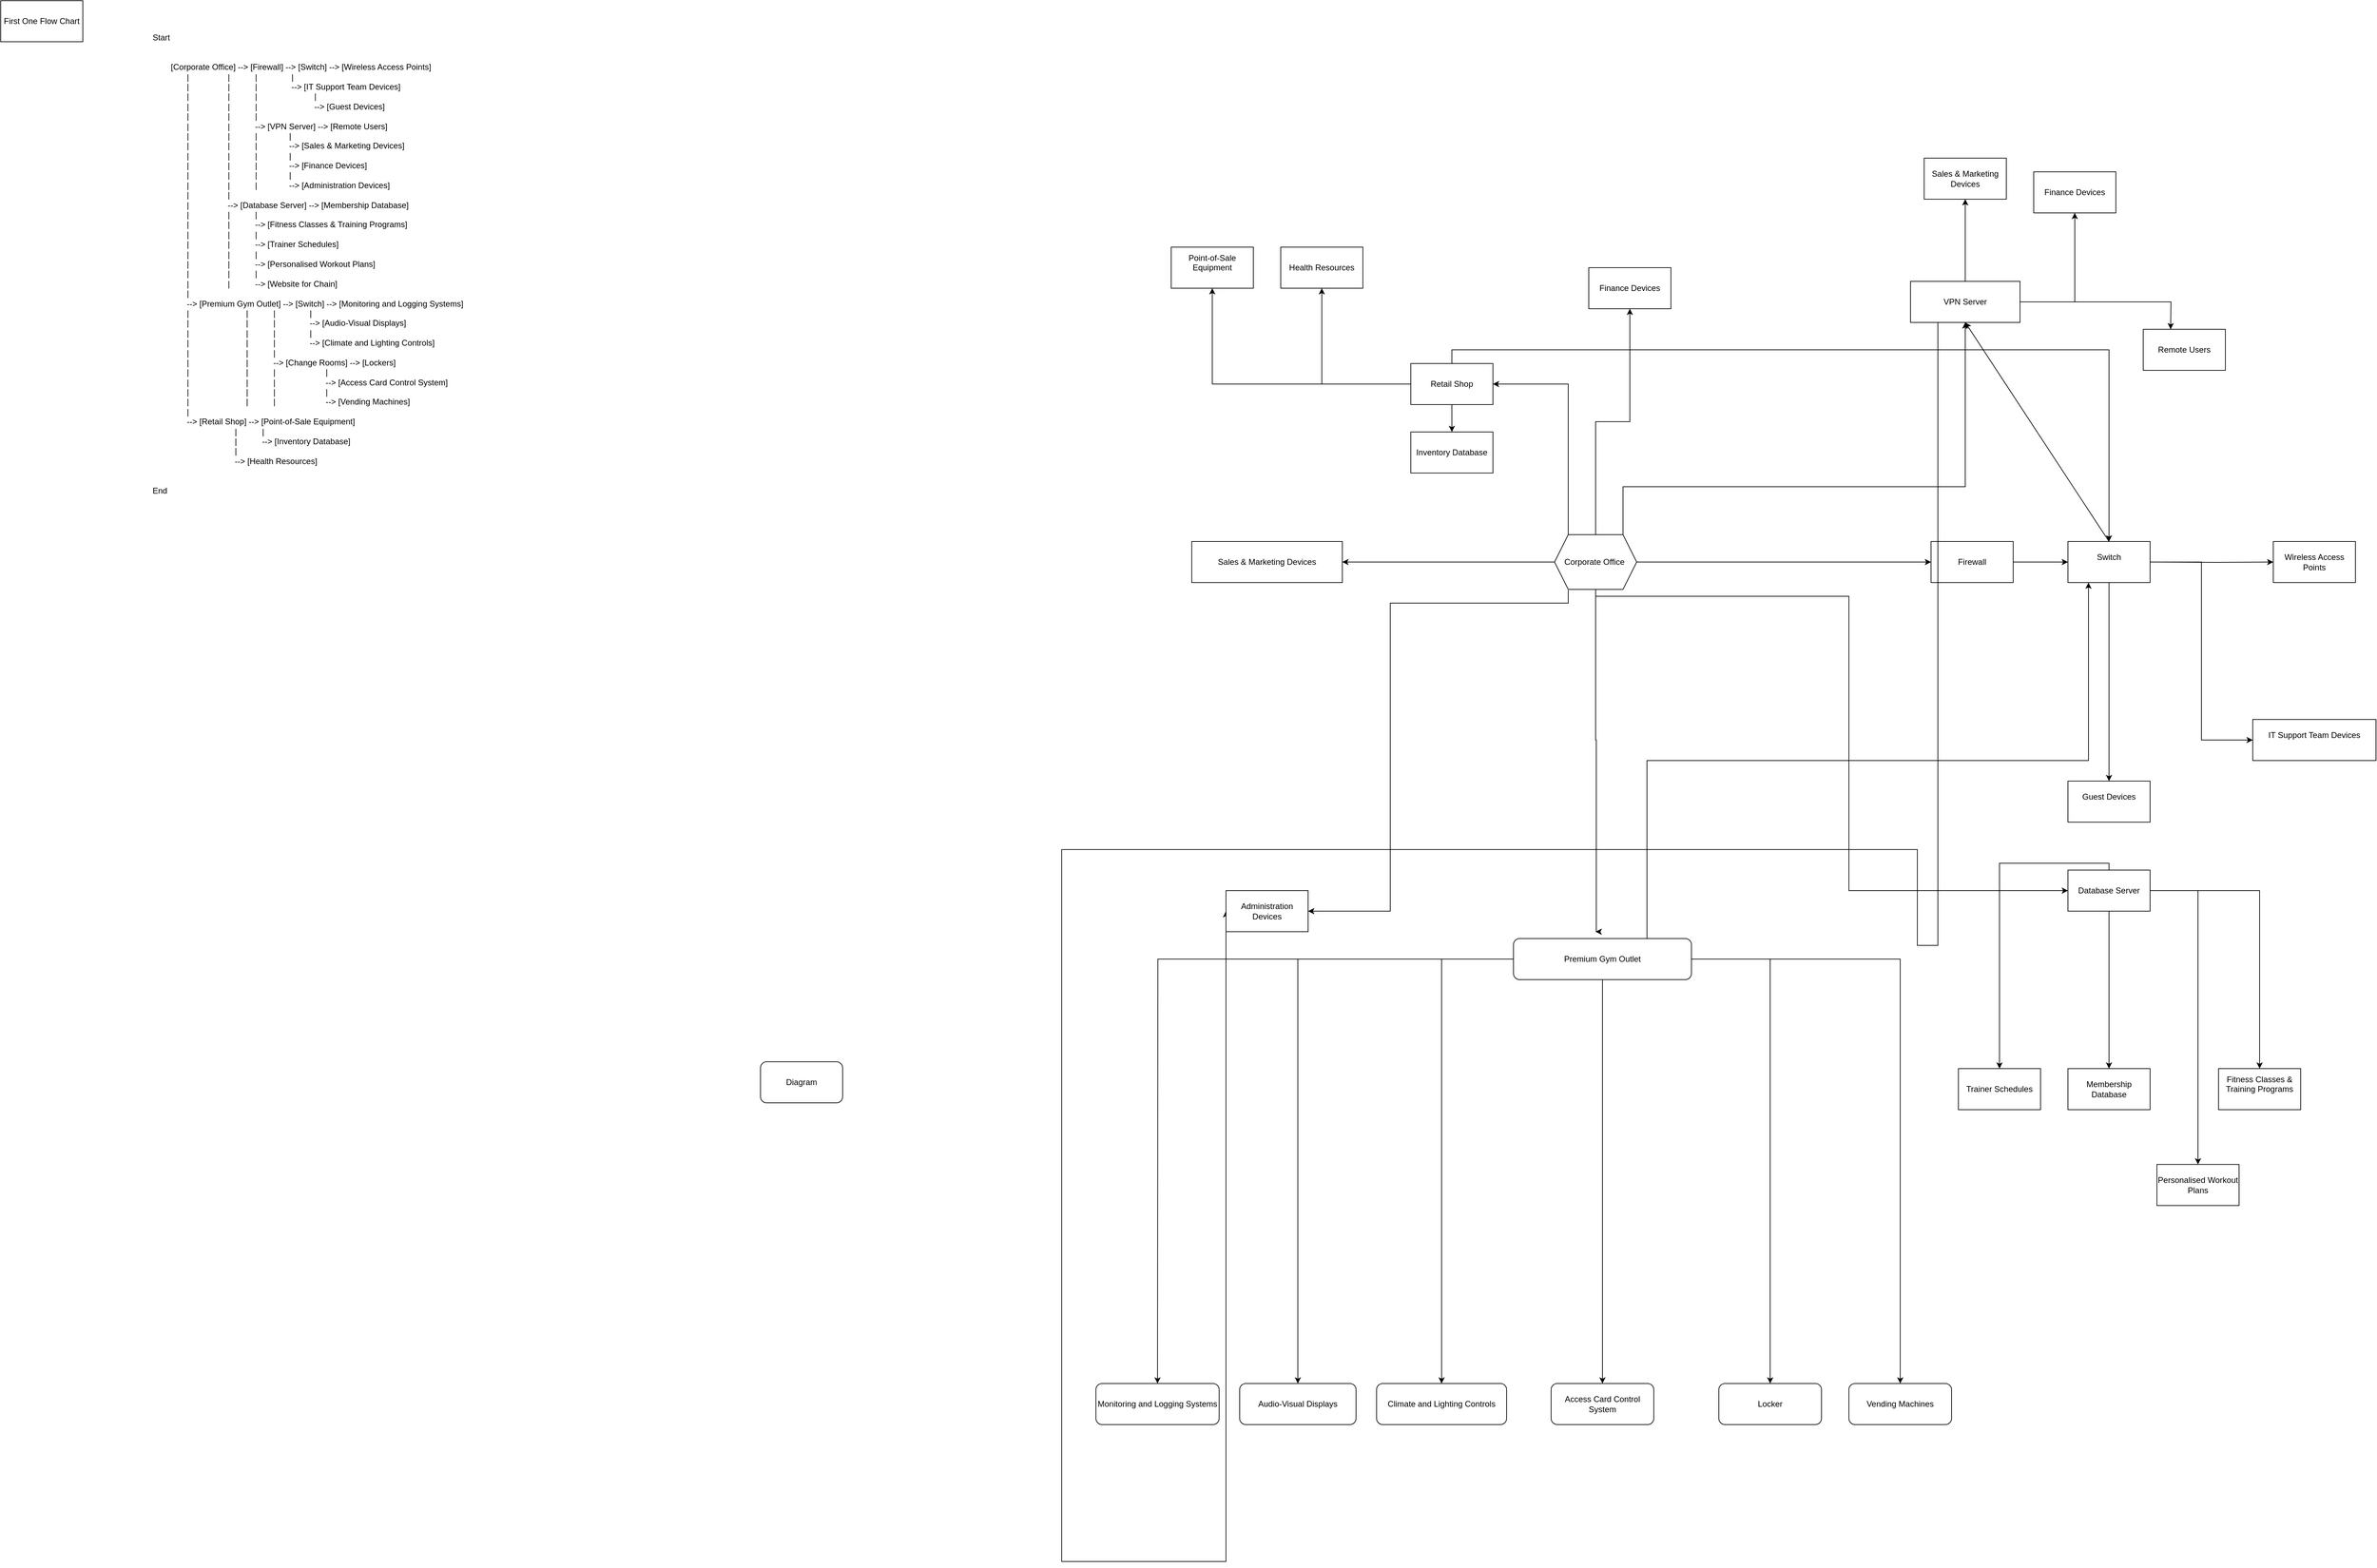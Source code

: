 <mxfile version="24.2.7" type="github">
  <diagram name="Page-1" id="nvy7uOrWsjUSk5zU5eBN">
    <mxGraphModel dx="1434" dy="786" grid="1" gridSize="10" guides="1" tooltips="1" connect="1" arrows="1" fold="1" page="1" pageScale="1" pageWidth="4681" pageHeight="3300" math="0" shadow="0">
      <root>
        <mxCell id="0" />
        <mxCell id="1" parent="0" />
        <mxCell id="oyg4kVYM0f8zrYxWqMyF-1" value="" style="edgeStyle=orthogonalEdgeStyle;rounded=0;orthogonalLoop=1;jettySize=auto;html=1;" parent="1" source="oyg4kVYM0f8zrYxWqMyF-9" target="oyg4kVYM0f8zrYxWqMyF-11" edge="1">
          <mxGeometry relative="1" as="geometry" />
        </mxCell>
        <mxCell id="oyg4kVYM0f8zrYxWqMyF-2" value="" style="edgeStyle=orthogonalEdgeStyle;rounded=0;orthogonalLoop=1;jettySize=auto;html=1;" parent="1" source="oyg4kVYM0f8zrYxWqMyF-9" target="oyg4kVYM0f8zrYxWqMyF-12" edge="1">
          <mxGeometry relative="1" as="geometry" />
        </mxCell>
        <mxCell id="oyg4kVYM0f8zrYxWqMyF-3" style="edgeStyle=orthogonalEdgeStyle;rounded=0;orthogonalLoop=1;jettySize=auto;html=1;entryX=0.5;entryY=1;entryDx=0;entryDy=0;" parent="1" source="oyg4kVYM0f8zrYxWqMyF-9" target="oyg4kVYM0f8zrYxWqMyF-17" edge="1">
          <mxGeometry relative="1" as="geometry">
            <mxPoint x="2390" y="700" as="targetPoint" />
            <Array as="points">
              <mxPoint x="2430" y="800" />
              <mxPoint x="2930" y="800" />
            </Array>
          </mxGeometry>
        </mxCell>
        <mxCell id="oyg4kVYM0f8zrYxWqMyF-4" value="" style="edgeStyle=orthogonalEdgeStyle;rounded=0;orthogonalLoop=1;jettySize=auto;html=1;exitX=0.167;exitY=1.013;exitDx=0;exitDy=0;exitPerimeter=0;" parent="1" source="oyg4kVYM0f8zrYxWqMyF-9" target="oyg4kVYM0f8zrYxWqMyF-18" edge="1">
          <mxGeometry relative="1" as="geometry">
            <mxPoint x="2350" y="970" as="sourcePoint" />
            <Array as="points">
              <mxPoint x="2350" y="970" />
              <mxPoint x="2090" y="970" />
            </Array>
          </mxGeometry>
        </mxCell>
        <mxCell id="oyg4kVYM0f8zrYxWqMyF-5" value="" style="edgeStyle=orthogonalEdgeStyle;rounded=0;orthogonalLoop=1;jettySize=auto;html=1;" parent="1" source="oyg4kVYM0f8zrYxWqMyF-9" target="oyg4kVYM0f8zrYxWqMyF-23" edge="1">
          <mxGeometry relative="1" as="geometry">
            <Array as="points">
              <mxPoint x="2350" y="650" />
            </Array>
          </mxGeometry>
        </mxCell>
        <mxCell id="oyg4kVYM0f8zrYxWqMyF-6" value="" style="edgeStyle=orthogonalEdgeStyle;rounded=0;orthogonalLoop=1;jettySize=auto;html=1;" parent="1" source="oyg4kVYM0f8zrYxWqMyF-9" target="oyg4kVYM0f8zrYxWqMyF-28" edge="1">
          <mxGeometry relative="1" as="geometry">
            <Array as="points">
              <mxPoint x="2390" y="960" />
              <mxPoint x="2760" y="960" />
            </Array>
          </mxGeometry>
        </mxCell>
        <mxCell id="oyg4kVYM0f8zrYxWqMyF-7" style="edgeStyle=orthogonalEdgeStyle;rounded=0;orthogonalLoop=1;jettySize=auto;html=1;" parent="1" source="oyg4kVYM0f8zrYxWqMyF-9" edge="1">
          <mxGeometry relative="1" as="geometry">
            <mxPoint x="2390" y="1450" as="targetPoint" />
            <Array as="points">
              <mxPoint x="2390" y="1170" />
              <mxPoint x="2391" y="1390" />
            </Array>
          </mxGeometry>
        </mxCell>
        <mxCell id="oyg4kVYM0f8zrYxWqMyF-8" value="" style="edgeStyle=orthogonalEdgeStyle;rounded=0;orthogonalLoop=1;jettySize=auto;html=1;" parent="1" source="oyg4kVYM0f8zrYxWqMyF-9" target="oyg4kVYM0f8zrYxWqMyF-29" edge="1">
          <mxGeometry relative="1" as="geometry" />
        </mxCell>
        <mxCell id="oyg4kVYM0f8zrYxWqMyF-9" value="Corporate Office&amp;nbsp;" style="shape=hexagon;perimeter=hexagonPerimeter2;whiteSpace=wrap;html=1;fixedSize=1;" parent="1" vertex="1">
          <mxGeometry x="2330" y="870" width="120" height="80" as="geometry" />
        </mxCell>
        <mxCell id="oyg4kVYM0f8zrYxWqMyF-10" value="" style="edgeStyle=orthogonalEdgeStyle;rounded=0;orthogonalLoop=1;jettySize=auto;html=1;" parent="1" source="oyg4kVYM0f8zrYxWqMyF-11" target="oyg4kVYM0f8zrYxWqMyF-45" edge="1">
          <mxGeometry relative="1" as="geometry" />
        </mxCell>
        <mxCell id="oyg4kVYM0f8zrYxWqMyF-11" value="Firewall" style="whiteSpace=wrap;html=1;" parent="1" vertex="1">
          <mxGeometry x="2880" y="880" width="120" height="60" as="geometry" />
        </mxCell>
        <mxCell id="oyg4kVYM0f8zrYxWqMyF-12" value="Sales &amp;amp; Marketing Devices" style="whiteSpace=wrap;html=1;" parent="1" vertex="1">
          <mxGeometry x="1800" y="880" width="220" height="60" as="geometry" />
        </mxCell>
        <mxCell id="oyg4kVYM0f8zrYxWqMyF-13" value="" style="edgeStyle=orthogonalEdgeStyle;rounded=0;orthogonalLoop=1;jettySize=auto;html=1;" parent="1" source="oyg4kVYM0f8zrYxWqMyF-17" edge="1">
          <mxGeometry relative="1" as="geometry">
            <mxPoint x="3230" y="570.0" as="targetPoint" />
          </mxGeometry>
        </mxCell>
        <mxCell id="oyg4kVYM0f8zrYxWqMyF-14" value="" style="edgeStyle=orthogonalEdgeStyle;rounded=0;orthogonalLoop=1;jettySize=auto;html=1;" parent="1" source="oyg4kVYM0f8zrYxWqMyF-17" target="oyg4kVYM0f8zrYxWqMyF-51" edge="1">
          <mxGeometry relative="1" as="geometry" />
        </mxCell>
        <mxCell id="oyg4kVYM0f8zrYxWqMyF-15" value="" style="edgeStyle=orthogonalEdgeStyle;rounded=0;orthogonalLoop=1;jettySize=auto;html=1;" parent="1" source="oyg4kVYM0f8zrYxWqMyF-17" target="oyg4kVYM0f8zrYxWqMyF-52" edge="1">
          <mxGeometry relative="1" as="geometry" />
        </mxCell>
        <mxCell id="oyg4kVYM0f8zrYxWqMyF-16" style="edgeStyle=orthogonalEdgeStyle;rounded=0;orthogonalLoop=1;jettySize=auto;html=1;exitX=0.25;exitY=0;exitDx=0;exitDy=0;entryX=0;entryY=0.5;entryDx=0;entryDy=0;" parent="1" source="oyg4kVYM0f8zrYxWqMyF-17" target="oyg4kVYM0f8zrYxWqMyF-18" edge="1">
          <mxGeometry relative="1" as="geometry">
            <Array as="points">
              <mxPoint x="2860" y="1470" />
              <mxPoint x="2860" y="1330" />
              <mxPoint x="1610" y="1330" />
              <mxPoint x="1610" y="2370" />
            </Array>
          </mxGeometry>
        </mxCell>
        <mxCell id="oyg4kVYM0f8zrYxWqMyF-17" value="VPN Server" style="rounded=0;whiteSpace=wrap;html=1;" parent="1" vertex="1">
          <mxGeometry x="2850" y="500" width="160" height="60" as="geometry" />
        </mxCell>
        <mxCell id="oyg4kVYM0f8zrYxWqMyF-18" value="Administration Devices" style="whiteSpace=wrap;html=1;" parent="1" vertex="1">
          <mxGeometry x="1850" y="1390" width="120" height="60" as="geometry" />
        </mxCell>
        <mxCell id="oyg4kVYM0f8zrYxWqMyF-19" value="" style="edgeStyle=orthogonalEdgeStyle;rounded=0;orthogonalLoop=1;jettySize=auto;html=1;" parent="1" source="oyg4kVYM0f8zrYxWqMyF-23" target="oyg4kVYM0f8zrYxWqMyF-59" edge="1">
          <mxGeometry relative="1" as="geometry" />
        </mxCell>
        <mxCell id="oyg4kVYM0f8zrYxWqMyF-20" value="" style="edgeStyle=orthogonalEdgeStyle;rounded=0;orthogonalLoop=1;jettySize=auto;html=1;" parent="1" source="oyg4kVYM0f8zrYxWqMyF-23" target="oyg4kVYM0f8zrYxWqMyF-60" edge="1">
          <mxGeometry relative="1" as="geometry" />
        </mxCell>
        <mxCell id="oyg4kVYM0f8zrYxWqMyF-21" value="" style="edgeStyle=orthogonalEdgeStyle;rounded=0;orthogonalLoop=1;jettySize=auto;html=1;" parent="1" source="oyg4kVYM0f8zrYxWqMyF-23" target="oyg4kVYM0f8zrYxWqMyF-61" edge="1">
          <mxGeometry relative="1" as="geometry" />
        </mxCell>
        <mxCell id="oyg4kVYM0f8zrYxWqMyF-22" style="edgeStyle=orthogonalEdgeStyle;rounded=0;orthogonalLoop=1;jettySize=auto;html=1;entryX=0.5;entryY=0;entryDx=0;entryDy=0;exitX=0.5;exitY=0;exitDx=0;exitDy=0;" parent="1" source="oyg4kVYM0f8zrYxWqMyF-23" target="oyg4kVYM0f8zrYxWqMyF-45" edge="1">
          <mxGeometry relative="1" as="geometry">
            <mxPoint x="2520" y="450" as="targetPoint" />
          </mxGeometry>
        </mxCell>
        <mxCell id="oyg4kVYM0f8zrYxWqMyF-23" value="Retail Shop" style="whiteSpace=wrap;html=1;" parent="1" vertex="1">
          <mxGeometry x="2120" y="620" width="120" height="60" as="geometry" />
        </mxCell>
        <mxCell id="oyg4kVYM0f8zrYxWqMyF-24" value="" style="edgeStyle=orthogonalEdgeStyle;rounded=0;orthogonalLoop=1;jettySize=auto;html=1;" parent="1" source="oyg4kVYM0f8zrYxWqMyF-28" target="oyg4kVYM0f8zrYxWqMyF-38" edge="1">
          <mxGeometry relative="1" as="geometry" />
        </mxCell>
        <mxCell id="oyg4kVYM0f8zrYxWqMyF-25" value="" style="edgeStyle=orthogonalEdgeStyle;rounded=0;orthogonalLoop=1;jettySize=auto;html=1;" parent="1" source="oyg4kVYM0f8zrYxWqMyF-28" target="oyg4kVYM0f8zrYxWqMyF-39" edge="1">
          <mxGeometry relative="1" as="geometry" />
        </mxCell>
        <mxCell id="oyg4kVYM0f8zrYxWqMyF-26" value="" style="edgeStyle=orthogonalEdgeStyle;rounded=0;orthogonalLoop=1;jettySize=auto;html=1;" parent="1" source="oyg4kVYM0f8zrYxWqMyF-28" target="oyg4kVYM0f8zrYxWqMyF-40" edge="1">
          <mxGeometry relative="1" as="geometry">
            <Array as="points">
              <mxPoint x="3140" y="1350" />
              <mxPoint x="2980" y="1350" />
            </Array>
          </mxGeometry>
        </mxCell>
        <mxCell id="oyg4kVYM0f8zrYxWqMyF-27" value="" style="edgeStyle=orthogonalEdgeStyle;rounded=0;orthogonalLoop=1;jettySize=auto;html=1;" parent="1" source="oyg4kVYM0f8zrYxWqMyF-28" target="oyg4kVYM0f8zrYxWqMyF-41" edge="1">
          <mxGeometry relative="1" as="geometry" />
        </mxCell>
        <mxCell id="oyg4kVYM0f8zrYxWqMyF-28" value="Database Server" style="whiteSpace=wrap;html=1;" parent="1" vertex="1">
          <mxGeometry x="3080" y="1360" width="120" height="60" as="geometry" />
        </mxCell>
        <mxCell id="oyg4kVYM0f8zrYxWqMyF-29" value="Finance Devices" style="whiteSpace=wrap;html=1;" parent="1" vertex="1">
          <mxGeometry x="2380" y="480" width="120" height="60" as="geometry" />
        </mxCell>
        <mxCell id="oyg4kVYM0f8zrYxWqMyF-30" style="edgeStyle=orthogonalEdgeStyle;rounded=0;orthogonalLoop=1;jettySize=auto;html=1;exitX=0.75;exitY=0;exitDx=0;exitDy=0;entryX=0.25;entryY=1;entryDx=0;entryDy=0;" parent="1" source="oyg4kVYM0f8zrYxWqMyF-37" target="oyg4kVYM0f8zrYxWqMyF-45" edge="1">
          <mxGeometry relative="1" as="geometry" />
        </mxCell>
        <mxCell id="oyg4kVYM0f8zrYxWqMyF-31" value="" style="edgeStyle=orthogonalEdgeStyle;rounded=0;orthogonalLoop=1;jettySize=auto;html=1;" parent="1" source="oyg4kVYM0f8zrYxWqMyF-37" edge="1">
          <mxGeometry relative="1" as="geometry">
            <mxPoint x="1750" y="2110" as="targetPoint" />
          </mxGeometry>
        </mxCell>
        <mxCell id="oyg4kVYM0f8zrYxWqMyF-32" value="" style="edgeStyle=orthogonalEdgeStyle;rounded=0;orthogonalLoop=1;jettySize=auto;html=1;" parent="1" source="oyg4kVYM0f8zrYxWqMyF-37" target="oyg4kVYM0f8zrYxWqMyF-54" edge="1">
          <mxGeometry relative="1" as="geometry" />
        </mxCell>
        <mxCell id="oyg4kVYM0f8zrYxWqMyF-33" value="" style="edgeStyle=orthogonalEdgeStyle;rounded=0;orthogonalLoop=1;jettySize=auto;html=1;" parent="1" source="oyg4kVYM0f8zrYxWqMyF-37" target="oyg4kVYM0f8zrYxWqMyF-55" edge="1">
          <mxGeometry relative="1" as="geometry" />
        </mxCell>
        <mxCell id="oyg4kVYM0f8zrYxWqMyF-34" value="" style="edgeStyle=orthogonalEdgeStyle;rounded=0;orthogonalLoop=1;jettySize=auto;html=1;" parent="1" source="oyg4kVYM0f8zrYxWqMyF-37" target="oyg4kVYM0f8zrYxWqMyF-56" edge="1">
          <mxGeometry relative="1" as="geometry" />
        </mxCell>
        <mxCell id="oyg4kVYM0f8zrYxWqMyF-35" value="" style="edgeStyle=orthogonalEdgeStyle;rounded=0;orthogonalLoop=1;jettySize=auto;html=1;" parent="1" source="oyg4kVYM0f8zrYxWqMyF-37" target="oyg4kVYM0f8zrYxWqMyF-57" edge="1">
          <mxGeometry relative="1" as="geometry" />
        </mxCell>
        <mxCell id="oyg4kVYM0f8zrYxWqMyF-36" value="" style="edgeStyle=orthogonalEdgeStyle;rounded=0;orthogonalLoop=1;jettySize=auto;html=1;" parent="1" source="oyg4kVYM0f8zrYxWqMyF-37" target="oyg4kVYM0f8zrYxWqMyF-58" edge="1">
          <mxGeometry relative="1" as="geometry" />
        </mxCell>
        <mxCell id="oyg4kVYM0f8zrYxWqMyF-37" value="Premium Gym Outlet" style="rounded=1;whiteSpace=wrap;html=1;" parent="1" vertex="1">
          <mxGeometry x="2270" y="1460" width="260" height="60" as="geometry" />
        </mxCell>
        <mxCell id="oyg4kVYM0f8zrYxWqMyF-38" value="Membership Database" style="whiteSpace=wrap;html=1;" parent="1" vertex="1">
          <mxGeometry x="3080" y="1650" width="120" height="60" as="geometry" />
        </mxCell>
        <mxCell id="oyg4kVYM0f8zrYxWqMyF-39" value="&lt;div&gt;Fitness Classes &amp;amp; Training Programs&lt;/div&gt;&lt;div&gt;&lt;br&gt;&lt;/div&gt;" style="whiteSpace=wrap;html=1;" parent="1" vertex="1">
          <mxGeometry x="3300" y="1650" width="120" height="60" as="geometry" />
        </mxCell>
        <mxCell id="oyg4kVYM0f8zrYxWqMyF-40" value="Trainer Schedules" style="whiteSpace=wrap;html=1;" parent="1" vertex="1">
          <mxGeometry x="2920" y="1650" width="120" height="60" as="geometry" />
        </mxCell>
        <mxCell id="oyg4kVYM0f8zrYxWqMyF-41" value="Personalised Workout Plans" style="whiteSpace=wrap;html=1;" parent="1" vertex="1">
          <mxGeometry x="3210" y="1790" width="120" height="60" as="geometry" />
        </mxCell>
        <mxCell id="oyg4kVYM0f8zrYxWqMyF-42" value="" style="edgeStyle=orthogonalEdgeStyle;rounded=0;orthogonalLoop=1;jettySize=auto;html=1;" parent="1" target="oyg4kVYM0f8zrYxWqMyF-46" edge="1">
          <mxGeometry relative="1" as="geometry">
            <mxPoint x="3210" y="910" as="sourcePoint" />
          </mxGeometry>
        </mxCell>
        <mxCell id="oyg4kVYM0f8zrYxWqMyF-43" value="" style="edgeStyle=orthogonalEdgeStyle;rounded=0;orthogonalLoop=1;jettySize=auto;html=1;entryX=0;entryY=0.5;entryDx=0;entryDy=0;" parent="1" source="oyg4kVYM0f8zrYxWqMyF-45" target="oyg4kVYM0f8zrYxWqMyF-47" edge="1">
          <mxGeometry relative="1" as="geometry">
            <mxPoint x="3170" y="1100" as="targetPoint" />
          </mxGeometry>
        </mxCell>
        <mxCell id="oyg4kVYM0f8zrYxWqMyF-44" value="" style="edgeStyle=orthogonalEdgeStyle;rounded=0;orthogonalLoop=1;jettySize=auto;html=1;" parent="1" source="oyg4kVYM0f8zrYxWqMyF-45" target="oyg4kVYM0f8zrYxWqMyF-48" edge="1">
          <mxGeometry relative="1" as="geometry" />
        </mxCell>
        <mxCell id="oyg4kVYM0f8zrYxWqMyF-45" value="&lt;div&gt;Switch&lt;/div&gt;&lt;div&gt;&lt;br&gt;&lt;/div&gt;" style="whiteSpace=wrap;html=1;" parent="1" vertex="1">
          <mxGeometry x="3080" y="880" width="120" height="60" as="geometry" />
        </mxCell>
        <mxCell id="oyg4kVYM0f8zrYxWqMyF-46" value="Wireless Access Points" style="whiteSpace=wrap;html=1;" parent="1" vertex="1">
          <mxGeometry x="3380" y="880" width="120" height="60" as="geometry" />
        </mxCell>
        <mxCell id="oyg4kVYM0f8zrYxWqMyF-47" value="&lt;div&gt;IT Support Team Devices&lt;/div&gt;&lt;div&gt;&lt;br&gt;&lt;/div&gt;" style="whiteSpace=wrap;html=1;" parent="1" vertex="1">
          <mxGeometry x="3350" y="1140" width="180" height="60" as="geometry" />
        </mxCell>
        <mxCell id="oyg4kVYM0f8zrYxWqMyF-48" value="&lt;div&gt;Guest Devices&lt;/div&gt;&lt;div&gt;&lt;br&gt;&lt;/div&gt;" style="whiteSpace=wrap;html=1;" parent="1" vertex="1">
          <mxGeometry x="3080" y="1230" width="120" height="60" as="geometry" />
        </mxCell>
        <mxCell id="oyg4kVYM0f8zrYxWqMyF-49" value="" style="endArrow=classic;html=1;rounded=0;entryX=0.5;entryY=1;entryDx=0;entryDy=0;" parent="1" target="oyg4kVYM0f8zrYxWqMyF-17" edge="1">
          <mxGeometry width="50" height="50" relative="1" as="geometry">
            <mxPoint x="3140" y="880" as="sourcePoint" />
            <mxPoint x="3190" y="830" as="targetPoint" />
          </mxGeometry>
        </mxCell>
        <mxCell id="oyg4kVYM0f8zrYxWqMyF-50" value="Remote Users" style="whiteSpace=wrap;html=1;rounded=0;" parent="1" vertex="1">
          <mxGeometry x="3190" y="570" width="120" height="60" as="geometry" />
        </mxCell>
        <mxCell id="oyg4kVYM0f8zrYxWqMyF-51" value="Sales &amp;amp; Marketing Devices" style="whiteSpace=wrap;html=1;rounded=0;" parent="1" vertex="1">
          <mxGeometry x="2870" y="320" width="120" height="60" as="geometry" />
        </mxCell>
        <mxCell id="oyg4kVYM0f8zrYxWqMyF-52" value="Finance Devices" style="whiteSpace=wrap;html=1;rounded=0;" parent="1" vertex="1">
          <mxGeometry x="3030" y="340" width="120" height="60" as="geometry" />
        </mxCell>
        <mxCell id="oyg4kVYM0f8zrYxWqMyF-53" value="Monitoring and Logging Systems" style="rounded=1;whiteSpace=wrap;html=1;" parent="1" vertex="1">
          <mxGeometry x="1660" y="2110" width="180" height="60" as="geometry" />
        </mxCell>
        <mxCell id="oyg4kVYM0f8zrYxWqMyF-54" value="Audio-Visual Displays" style="rounded=1;whiteSpace=wrap;html=1;" parent="1" vertex="1">
          <mxGeometry x="1870" y="2110" width="170" height="60" as="geometry" />
        </mxCell>
        <mxCell id="oyg4kVYM0f8zrYxWqMyF-55" value="Climate and Lighting Controls" style="rounded=1;whiteSpace=wrap;html=1;" parent="1" vertex="1">
          <mxGeometry x="2070" y="2110" width="190" height="60" as="geometry" />
        </mxCell>
        <mxCell id="oyg4kVYM0f8zrYxWqMyF-56" value="Vending Machines" style="rounded=1;whiteSpace=wrap;html=1;" parent="1" vertex="1">
          <mxGeometry x="2760" y="2110" width="150" height="60" as="geometry" />
        </mxCell>
        <mxCell id="oyg4kVYM0f8zrYxWqMyF-57" value="Access Card Control System" style="rounded=1;whiteSpace=wrap;html=1;" parent="1" vertex="1">
          <mxGeometry x="2325" y="2110" width="150" height="60" as="geometry" />
        </mxCell>
        <mxCell id="oyg4kVYM0f8zrYxWqMyF-58" value="Locker" style="rounded=1;whiteSpace=wrap;html=1;" parent="1" vertex="1">
          <mxGeometry x="2570" y="2110" width="150" height="60" as="geometry" />
        </mxCell>
        <mxCell id="oyg4kVYM0f8zrYxWqMyF-59" value="&lt;div&gt;Point-of-Sale Equipment&lt;/div&gt;&lt;div&gt;&lt;br&gt;&lt;/div&gt;" style="whiteSpace=wrap;html=1;" parent="1" vertex="1">
          <mxGeometry x="1770" y="450" width="120" height="60" as="geometry" />
        </mxCell>
        <mxCell id="oyg4kVYM0f8zrYxWqMyF-60" value="Health Resources" style="whiteSpace=wrap;html=1;" parent="1" vertex="1">
          <mxGeometry x="1930" y="450" width="120" height="60" as="geometry" />
        </mxCell>
        <mxCell id="oyg4kVYM0f8zrYxWqMyF-61" value="Inventory Database" style="whiteSpace=wrap;html=1;" parent="1" vertex="1">
          <mxGeometry x="2120" y="720" width="120" height="60" as="geometry" />
        </mxCell>
        <mxCell id="IWXuYZh5foMTDY3Y45h4-1" value="Start&#xa;&#xa;&#xa;        [Corporate Office] --&gt; [Firewall] --&gt; [Switch] --&gt; [Wireless Access Points]&#xa;               |                 |           |               |&#xa;               |                 |           |               --&gt; [IT Support Team Devices]&#xa;               |                 |           |                         |&#xa;               |                 |           |                         --&gt; [Guest Devices]&#xa;               |                 |           |&#xa;               |                 |           --&gt; [VPN Server] --&gt; [Remote Users]&#xa;               |                 |           |              |&#xa;               |                 |           |              --&gt; [Sales &amp; Marketing Devices]&#xa;               |                 |           |              |&#xa;               |                 |           |              --&gt; [Finance Devices]&#xa;               |                 |           |              |&#xa;               |                 |           |              --&gt; [Administration Devices]&#xa;               |                 |&#xa;               |                 --&gt; [Database Server] --&gt; [Membership Database]&#xa;               |                 |           |&#xa;               |                 |           --&gt; [Fitness Classes &amp; Training Programs]&#xa;               |                 |           |&#xa;               |                 |           --&gt; [Trainer Schedules]&#xa;               |                 |           |&#xa;               |                 |           --&gt; [Personalised Workout Plans]&#xa;               |                 |           |&#xa;               |                 |           --&gt; [Website for Chain]&#xa;               |&#xa;               --&gt; [Premium Gym Outlet] --&gt; [Switch] --&gt; [Monitoring and Logging Systems]&#xa;               |                         |           |               |&#xa;               |                         |           |               --&gt; [Audio-Visual Displays]&#xa;               |                         |           |               |&#xa;               |                         |           |               --&gt; [Climate and Lighting Controls]&#xa;               |                         |           |&#xa;               |                         |           --&gt; [Change Rooms] --&gt; [Lockers]&#xa;               |                         |           |                      |&#xa;               |                         |           |                      --&gt; [Access Card Control System]&#xa;               |                         |           |                      |&#xa;               |                         |           |                      --&gt; [Vending Machines]&#xa;               |&#xa;               --&gt; [Retail Shop] --&gt; [Point-of-Sale Equipment]&#xa;                                    |           |&#xa;                                    |           --&gt; [Inventory Database]&#xa;                                    |&#xa;                                    --&gt; [Health Resources]&#xa;&#xa;&#xa;End" style="text;whiteSpace=wrap;" parent="1" vertex="1">
          <mxGeometry x="280" y="130" width="920" height="1070" as="geometry" />
        </mxCell>
        <mxCell id="IWXuYZh5foMTDY3Y45h4-2" value="First One Flow Chart" style="rounded=0;whiteSpace=wrap;html=1;" parent="1" vertex="1">
          <mxGeometry x="60" y="90" width="120" height="60" as="geometry" />
        </mxCell>
        <mxCell id="IWXuYZh5foMTDY3Y45h4-3" value="Diagram" style="rounded=1;whiteSpace=wrap;html=1;" parent="1" vertex="1">
          <mxGeometry x="1170" y="1640" width="120" height="60" as="geometry" />
        </mxCell>
      </root>
    </mxGraphModel>
  </diagram>
</mxfile>

